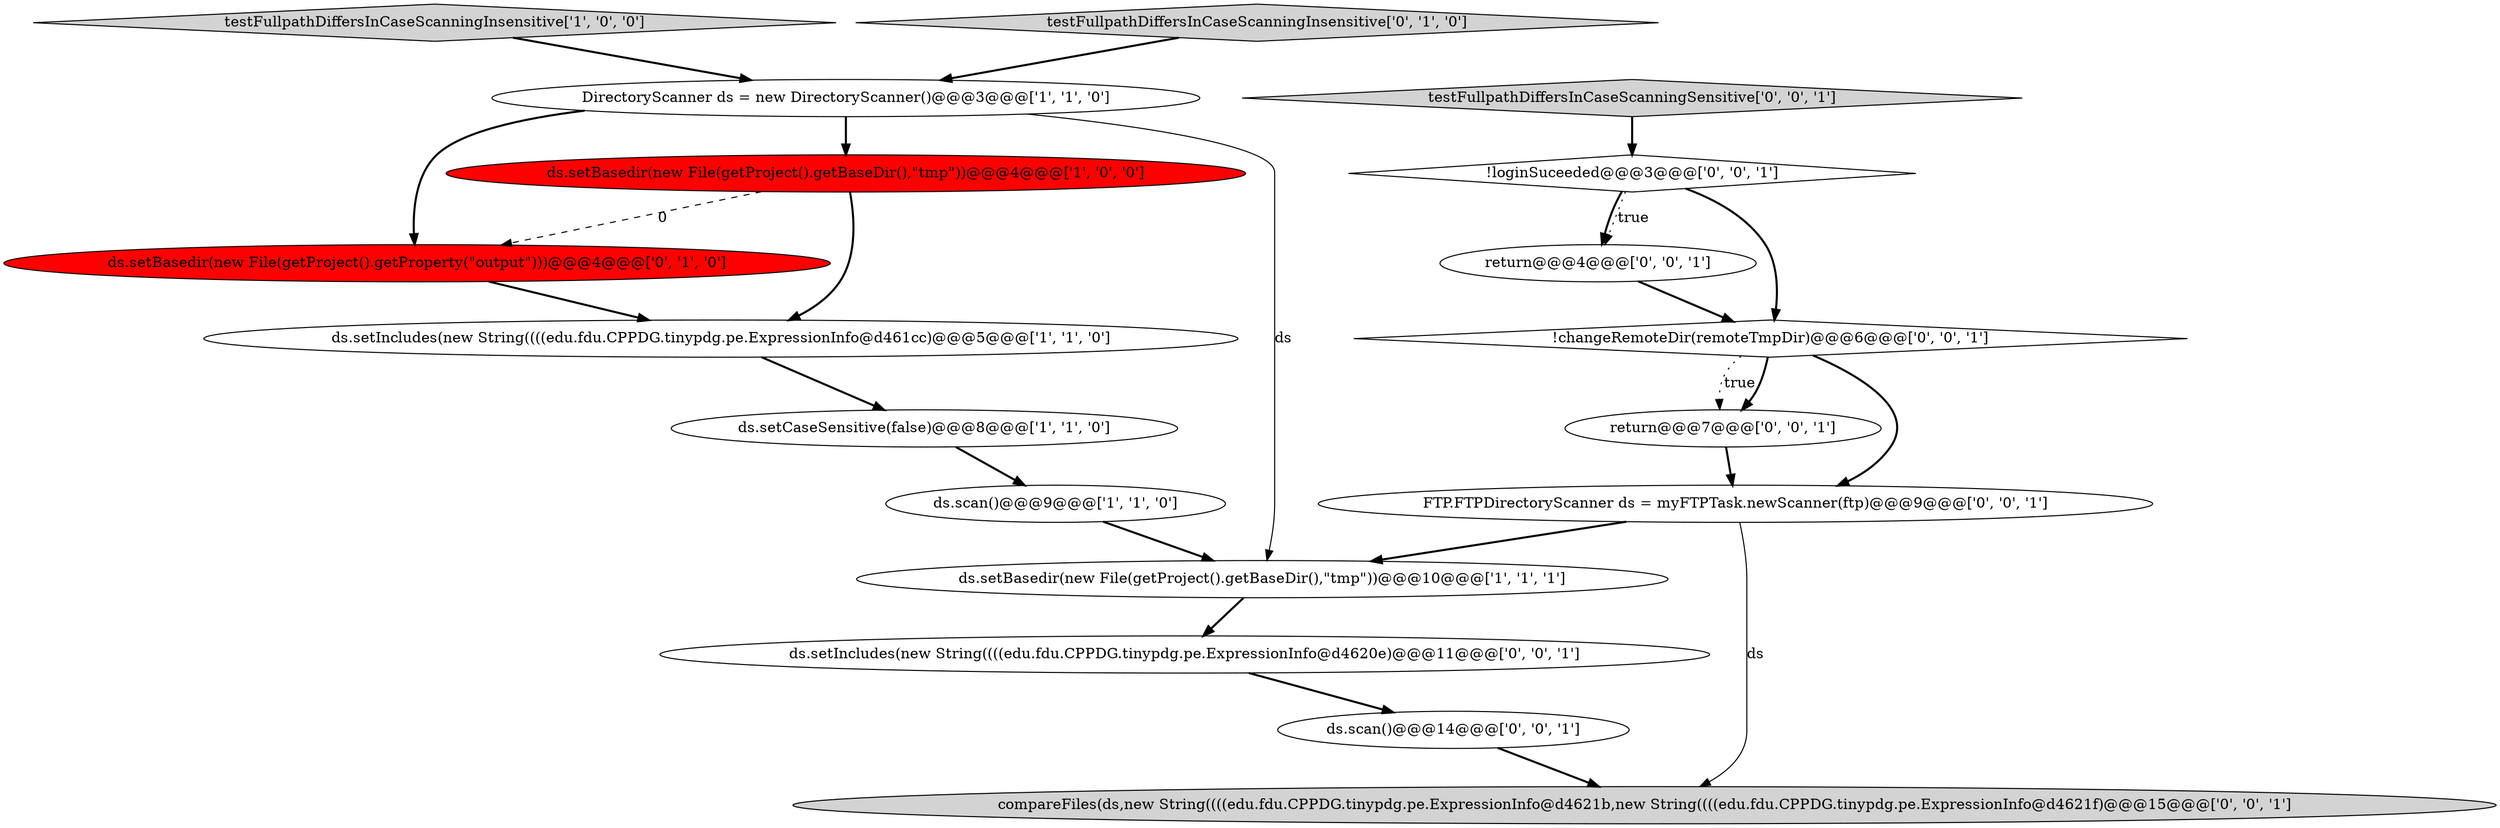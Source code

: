 digraph {
12 [style = filled, label = "ds.scan()@@@14@@@['0', '0', '1']", fillcolor = white, shape = ellipse image = "AAA0AAABBB3BBB"];
3 [style = filled, label = "ds.scan()@@@9@@@['1', '1', '0']", fillcolor = white, shape = ellipse image = "AAA0AAABBB1BBB"];
11 [style = filled, label = "return@@@7@@@['0', '0', '1']", fillcolor = white, shape = ellipse image = "AAA0AAABBB3BBB"];
7 [style = filled, label = "ds.setBasedir(new File(getProject().getProperty(\"output\")))@@@4@@@['0', '1', '0']", fillcolor = red, shape = ellipse image = "AAA1AAABBB2BBB"];
0 [style = filled, label = "ds.setIncludes(new String((((edu.fdu.CPPDG.tinypdg.pe.ExpressionInfo@d461cc)@@@5@@@['1', '1', '0']", fillcolor = white, shape = ellipse image = "AAA0AAABBB1BBB"];
10 [style = filled, label = "return@@@4@@@['0', '0', '1']", fillcolor = white, shape = ellipse image = "AAA0AAABBB3BBB"];
9 [style = filled, label = "FTP.FTPDirectoryScanner ds = myFTPTask.newScanner(ftp)@@@9@@@['0', '0', '1']", fillcolor = white, shape = ellipse image = "AAA0AAABBB3BBB"];
6 [style = filled, label = "ds.setCaseSensitive(false)@@@8@@@['1', '1', '0']", fillcolor = white, shape = ellipse image = "AAA0AAABBB1BBB"];
17 [style = filled, label = "ds.setIncludes(new String((((edu.fdu.CPPDG.tinypdg.pe.ExpressionInfo@d4620e)@@@11@@@['0', '0', '1']", fillcolor = white, shape = ellipse image = "AAA0AAABBB3BBB"];
5 [style = filled, label = "ds.setBasedir(new File(getProject().getBaseDir(),\"tmp\"))@@@4@@@['1', '0', '0']", fillcolor = red, shape = ellipse image = "AAA1AAABBB1BBB"];
2 [style = filled, label = "testFullpathDiffersInCaseScanningInsensitive['1', '0', '0']", fillcolor = lightgray, shape = diamond image = "AAA0AAABBB1BBB"];
16 [style = filled, label = "!loginSuceeded@@@3@@@['0', '0', '1']", fillcolor = white, shape = diamond image = "AAA0AAABBB3BBB"];
15 [style = filled, label = "compareFiles(ds,new String((((edu.fdu.CPPDG.tinypdg.pe.ExpressionInfo@d4621b,new String((((edu.fdu.CPPDG.tinypdg.pe.ExpressionInfo@d4621f)@@@15@@@['0', '0', '1']", fillcolor = lightgray, shape = ellipse image = "AAA0AAABBB3BBB"];
8 [style = filled, label = "testFullpathDiffersInCaseScanningInsensitive['0', '1', '0']", fillcolor = lightgray, shape = diamond image = "AAA0AAABBB2BBB"];
14 [style = filled, label = "!changeRemoteDir(remoteTmpDir)@@@6@@@['0', '0', '1']", fillcolor = white, shape = diamond image = "AAA0AAABBB3BBB"];
13 [style = filled, label = "testFullpathDiffersInCaseScanningSensitive['0', '0', '1']", fillcolor = lightgray, shape = diamond image = "AAA0AAABBB3BBB"];
4 [style = filled, label = "ds.setBasedir(new File(getProject().getBaseDir(),\"tmp\"))@@@10@@@['1', '1', '1']", fillcolor = white, shape = ellipse image = "AAA0AAABBB1BBB"];
1 [style = filled, label = "DirectoryScanner ds = new DirectoryScanner()@@@3@@@['1', '1', '0']", fillcolor = white, shape = ellipse image = "AAA0AAABBB1BBB"];
1->5 [style = bold, label=""];
6->3 [style = bold, label=""];
9->15 [style = solid, label="ds"];
4->17 [style = bold, label=""];
10->14 [style = bold, label=""];
0->6 [style = bold, label=""];
16->10 [style = bold, label=""];
2->1 [style = bold, label=""];
9->4 [style = bold, label=""];
12->15 [style = bold, label=""];
7->0 [style = bold, label=""];
11->9 [style = bold, label=""];
3->4 [style = bold, label=""];
1->7 [style = bold, label=""];
13->16 [style = bold, label=""];
16->10 [style = dotted, label="true"];
8->1 [style = bold, label=""];
17->12 [style = bold, label=""];
5->0 [style = bold, label=""];
16->14 [style = bold, label=""];
14->11 [style = dotted, label="true"];
14->9 [style = bold, label=""];
5->7 [style = dashed, label="0"];
14->11 [style = bold, label=""];
1->4 [style = solid, label="ds"];
}
